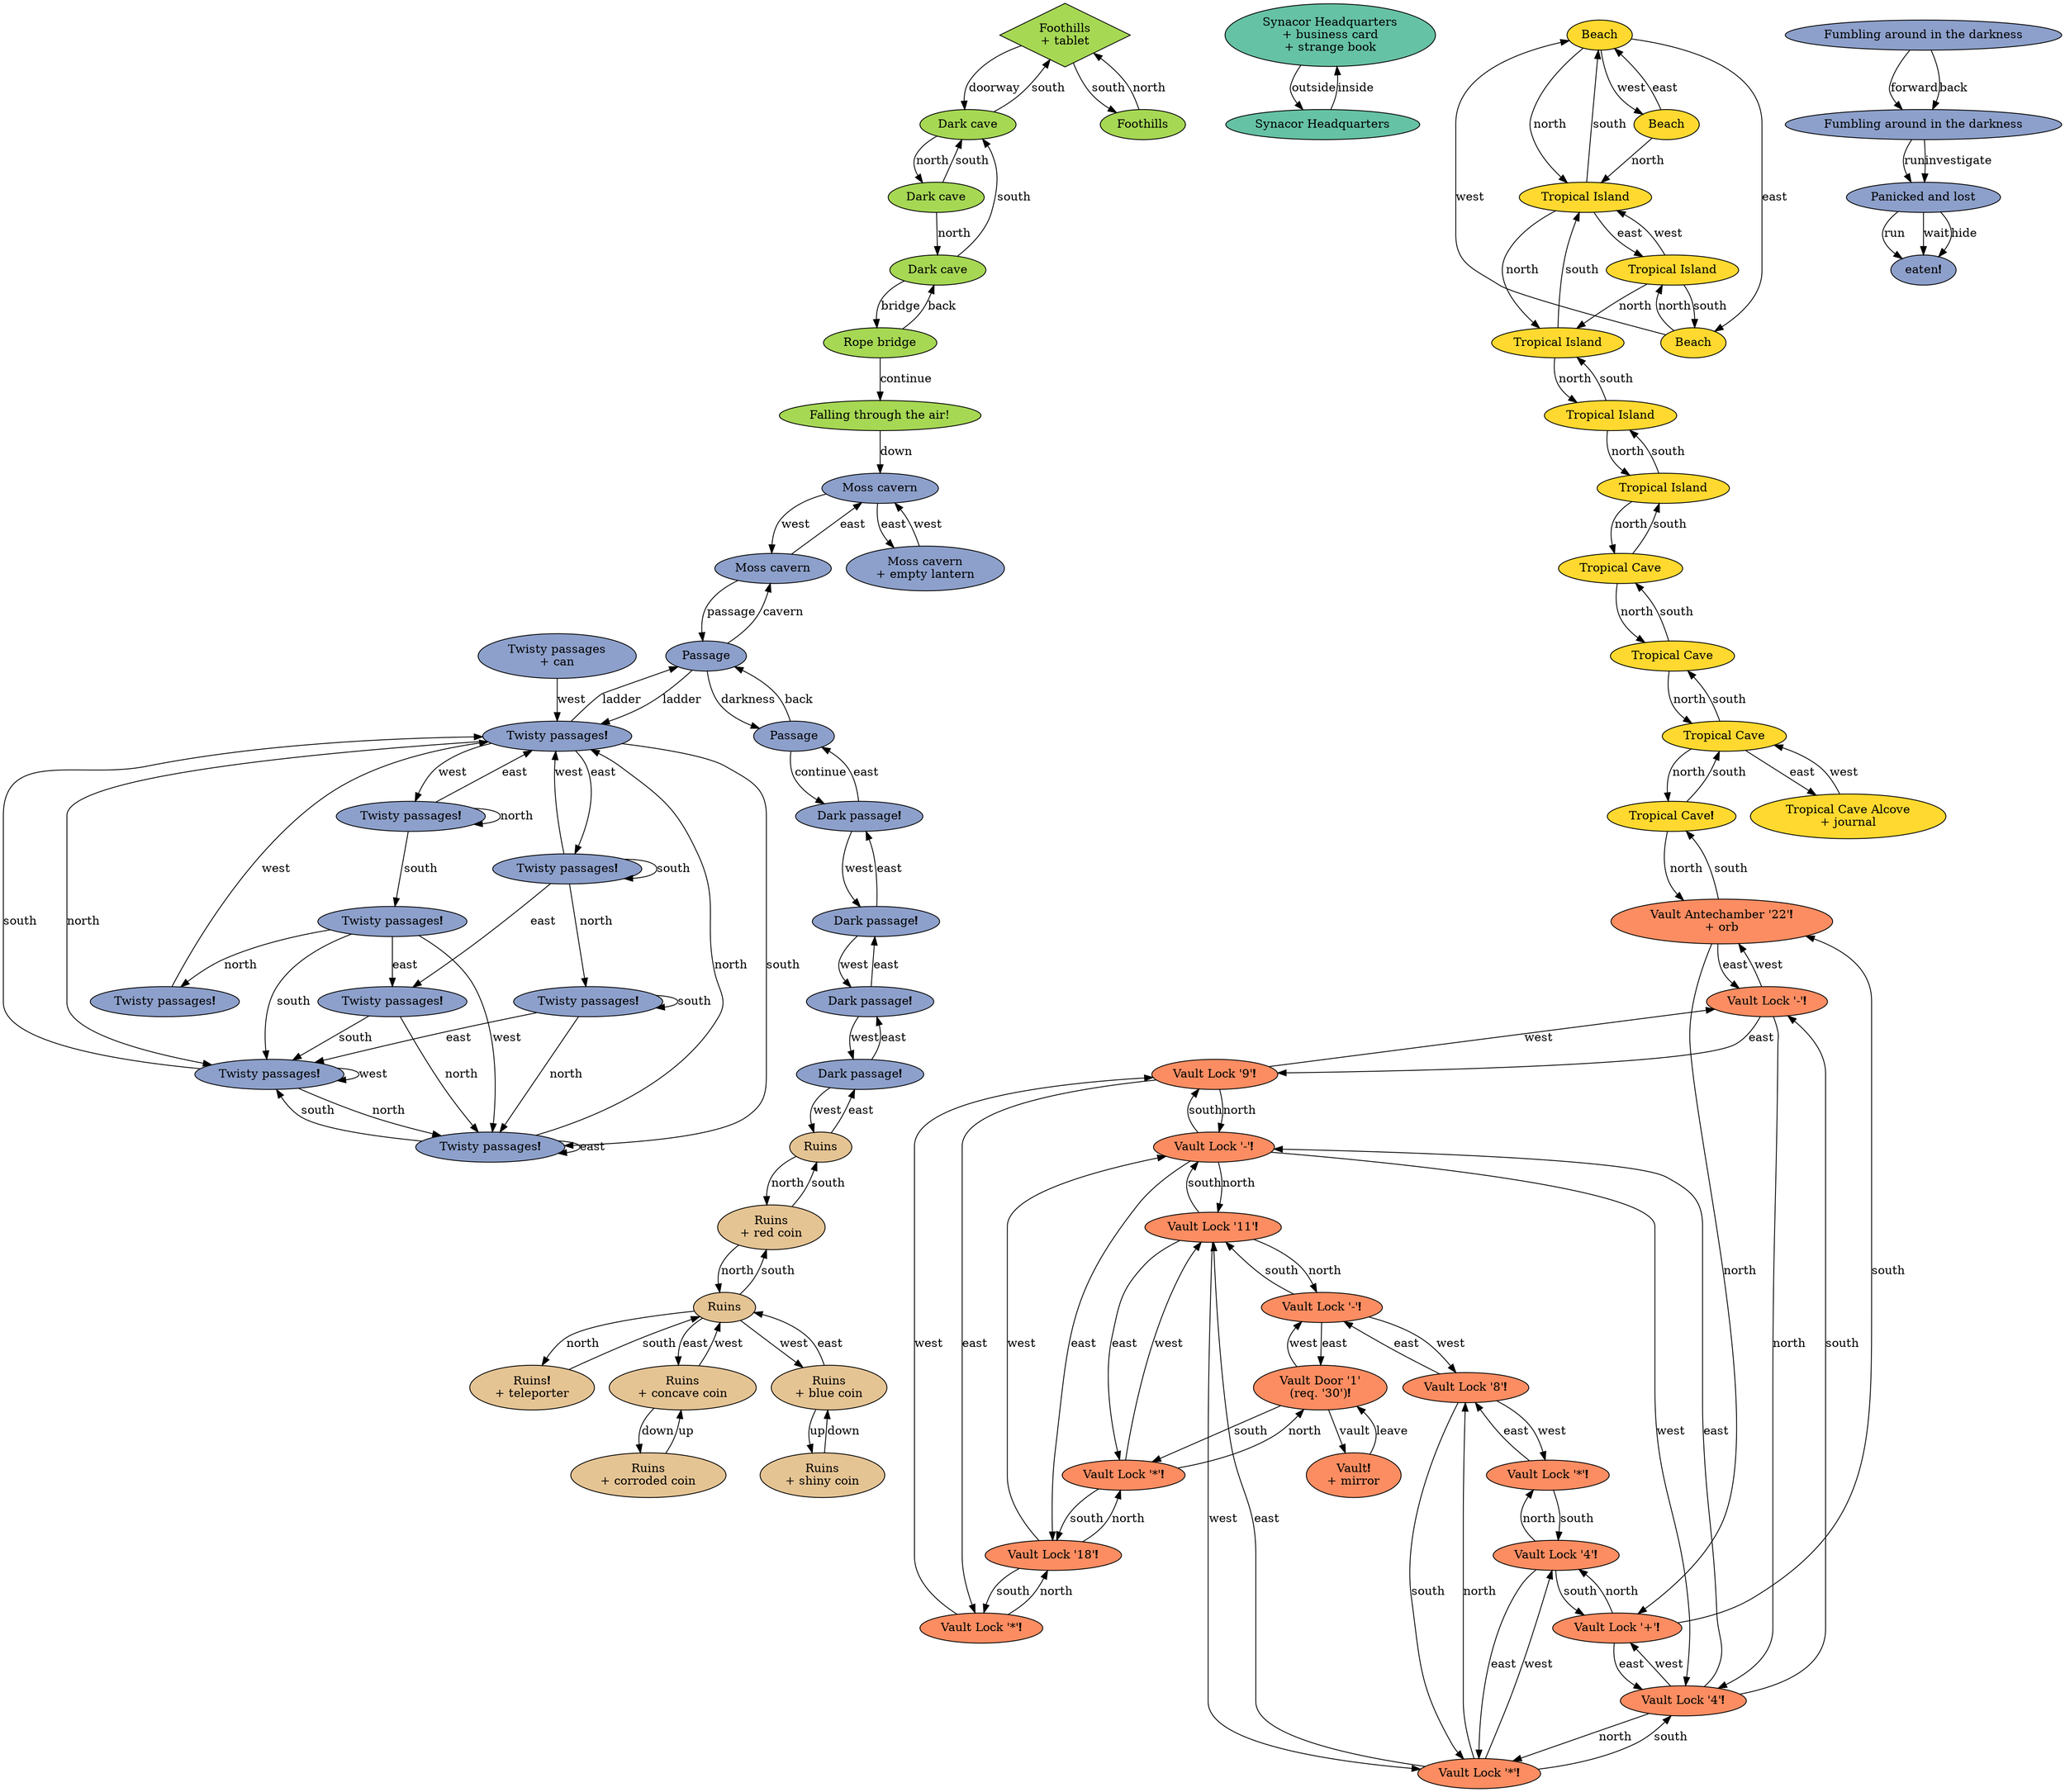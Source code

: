 digraph Synacor {
  node [colorscheme="set28" style="filled"]
  4634 [fillcolor="5" label="Foothills\n+ tablet" shape="diamond"]
  4634 -> 4654 [label="doorway"]
  4634 -> 4644 [label="south"]
  4644 [fillcolor="5" label="Foothills" shape="ellipse"]
  4644 -> 4634 [label="north"]
  4654 [fillcolor="5" label="Dark cave" shape="ellipse"]
  4654 -> 4664 [label="north"]
  4654 -> 4634 [label="south"]
  4664 [fillcolor="5" label="Dark cave" shape="ellipse"]
  4664 -> 4674 [label="north"]
  4664 -> 4654 [label="south"]
  4674 [fillcolor="5" label="Dark cave" shape="ellipse"]
  4674 -> 4684 [label="bridge"]
  4674 -> 4654 [label="south"]
  4684 [fillcolor="5" label="Rope bridge" shape="ellipse"]
  4684 -> 4694 [label="continue"]
  4684 -> 4674 [label="back"]
  4694 [fillcolor="5" label="Falling through the air!" shape="ellipse"]
  4694 -> 4704 [label="down"]
  4704 [fillcolor="3" label="Moss cavern" shape="ellipse"]
  4704 -> 4724 [label="west"]
  4704 -> 4714 [label="east"]
  4714 [fillcolor="3" label="Moss cavern\n+ empty lantern" shape="ellipse"]
  4714 -> 4704 [label="west"]
  4724 [fillcolor="3" label="Moss cavern" shape="ellipse"]
  4724 -> 4704 [label="east"]
  4724 -> 4734 [label="passage"]
  4734 [fillcolor="3" label="Passage" shape="ellipse"]
  4734 -> 4724 [label="cavern"]
  4734 -> 4754 [label="ladder"]
  4734 -> 4744 [label="darkness"]
  4744 [fillcolor="3" label="Passage" shape="ellipse"]
  4744 -> 4854 [label="continue"]
  4744 -> 4734 [label="back"]
  4754 [fillcolor="3" label="Twisty passages❗️" shape="ellipse"]
  4754 -> 4734 [label="ladder"]
  4754 -> 4764 [label="north"]
  4754 -> 4774 [label="south"]
  4754 -> 4784 [label="east"]
  4754 -> 4794 [label="west"]
  4764 [fillcolor="3" label="Twisty passages❗️" shape="ellipse"]
  4764 -> 4774 [label="north"]
  4764 -> 4754 [label="south"]
  4764 -> 4764 [label="west"]
  4774 [fillcolor="3" label="Twisty passages❗️" shape="ellipse"]
  4774 -> 4754 [label="north"]
  4774 -> 4764 [label="south"]
  4774 -> 4774 [label="east"]
  4784 [fillcolor="3" label="Twisty passages❗️" shape="ellipse"]
  4784 -> 4814 [label="north"]
  4784 -> 4784 [label="south"]
  4784 -> 4754 [label="west"]
  4784 -> 4844 [label="east"]
  4794 [fillcolor="3" label="Twisty passages❗️" shape="ellipse"]
  4794 -> 4794 [label="north"]
  4794 -> 4804 [label="south"]
  4794 -> 4754 [label="east"]
  4804 [fillcolor="3" label="Twisty passages❗️" shape="ellipse"]
  4804 -> 4824 [label="north"]
  4804 -> 4764 [label="south"]
  4804 -> 4774 [label="west"]
  4804 -> 4844 [label="east"]
  4814 [fillcolor="3" label="Twisty passages❗️" shape="ellipse"]
  4814 -> 4774 [label="north"]
  4814 -> 4764 [label="east"]
  4814 -> 4814 [label="south"]
  4824 [fillcolor="3" label="Twisty passages❗️" shape="ellipse"]
  4824 -> 4754 [label="west"]
  4834 [fillcolor="3" label="Twisty passages\n+ can" shape="ellipse"]
  4834 -> 4754 [label="west"]
  4844 [fillcolor="3" label="Twisty passages❗️" shape="ellipse"]
  4844 -> 4774 [label="north"]
  4844 -> 4764 [label="south"]
  4854 [fillcolor="3" label="Dark passage❗️" shape="ellipse"]
  4854 -> 4864 [label="west"]
  4854 -> 4744 [label="east"]
  4864 [fillcolor="3" label="Dark passage❗️" shape="ellipse"]
  4864 -> 4854 [label="east"]
  4864 -> 4874 [label="west"]
  4874 [fillcolor="3" label="Dark passage❗️" shape="ellipse"]
  4874 -> 4864 [label="east"]
  4874 -> 4884 [label="west"]
  4884 [fillcolor="3" label="Dark passage❗️" shape="ellipse"]
  4884 -> 4874 [label="east"]
  4884 -> 4894 [label="west"]
  4894 [fillcolor="7" label="Ruins" shape="ellipse"]
  4894 -> 4884 [label="east"]
  4894 -> 4904 [label="north"]
  4904 [fillcolor="7" label="Ruins\n+ red coin" shape="ellipse"]
  4904 -> 4914 [label="north"]
  4904 -> 4894 [label="south"]
  4914 [fillcolor="7" label="Ruins" shape="ellipse"]
  4914 -> 4926 [label="north"]
  4914 -> 4904 [label="south"]
  4914 -> 4936 [label="east"]
  4914 -> 4956 [label="west"]
  4926 [fillcolor="7" label="Ruins❗️\n+ teleporter" shape="ellipse"]
  4926 -> 4914 [label="south"]
  4936 [fillcolor="7" label="Ruins\n+ concave coin" shape="ellipse"]
  4936 -> 4946 [label="down"]
  4936 -> 4914 [label="west"]
  4946 [fillcolor="7" label="Ruins\n+ corroded coin" shape="ellipse"]
  4946 -> 4936 [label="up"]
  4956 [fillcolor="7" label="Ruins\n+ blue coin" shape="ellipse"]
  4956 -> 4966 [label="up"]
  4956 -> 4914 [label="east"]
  4966 [fillcolor="7" label="Ruins\n+ shiny coin" shape="ellipse"]
  4966 -> 4956 [label="down"]
  4976 [fillcolor="1" label="Synacor Headquarters\n+ business card\n+ strange book" shape="ellipse"]
  4976 -> 4986 [label="outside"]
  4986 [fillcolor="1" label="Synacor Headquarters" shape="ellipse"]
  4986 -> 4976 [label="inside"]
  4996 [fillcolor="6" label="Beach" shape="ellipse"]
  4996 -> 5006 [label="west"]
  4996 -> 5016 [label="east"]
  4996 -> 5026 [label="north"]
  5006 [fillcolor="6" label="Beach" shape="ellipse"]
  5006 -> 4996 [label="east"]
  5006 -> 5026 [label="north"]
  5016 [fillcolor="6" label="Beach" shape="ellipse"]
  5016 -> 4996 [label="west"]
  5016 -> 5036 [label="north"]
  5026 [fillcolor="6" label="Tropical Island" shape="ellipse"]
  5026 -> 5046 [label="north"]
  5026 -> 4996 [label="south"]
  5026 -> 5036 [label="east"]
  5036 [fillcolor="6" label="Tropical Island" shape="ellipse"]
  5036 -> 5046 [label="north"]
  5036 -> 5016 [label="south"]
  5036 -> 5026 [label="west"]
  5046 [fillcolor="6" label="Tropical Island" shape="ellipse"]
  5046 -> 5056 [label="north"]
  5046 -> 5026 [label="south"]
  5056 [fillcolor="6" label="Tropical Island" shape="ellipse"]
  5056 -> 5066 [label="north"]
  5056 -> 5046 [label="south"]
  5066 [fillcolor="6" label="Tropical Island" shape="ellipse"]
  5066 -> 5076 [label="north"]
  5066 -> 5056 [label="south"]
  5076 [fillcolor="6" label="Tropical Cave" shape="ellipse"]
  5076 -> 5086 [label="north"]
  5076 -> 5066 [label="south"]
  5086 [fillcolor="6" label="Tropical Cave" shape="ellipse"]
  5086 -> 5096 [label="north"]
  5086 -> 5076 [label="south"]
  5096 [fillcolor="6" label="Tropical Cave" shape="ellipse"]
  5096 -> 5116 [label="north"]
  5096 -> 5086 [label="south"]
  5096 -> 5106 [label="east"]
  5106 [fillcolor="6" label="Tropical Cave Alcove\n+ journal" shape="ellipse"]
  5106 -> 5096 [label="west"]
  5116 [fillcolor="6" label="Tropical Cave❗️" shape="ellipse"]
  5116 -> 5246 [label="north"]
  5116 -> 5096 [label="south"]
  5126 [fillcolor="2" label="Vault Lock '*'❗️" shape="ellipse"]
  5126 -> 5136 [label="east"]
  5126 -> 5166 [label="south"]
  5136 [fillcolor="2" label="Vault Lock '8'❗️" shape="ellipse"]
  5136 -> 5146 [label="east"]
  5136 -> 5176 [label="south"]
  5136 -> 5126 [label="west"]
  5146 [fillcolor="2" label="Vault Lock '-'❗️" shape="ellipse"]
  5146 -> 5156 [label="east"]
  5146 -> 5186 [label="south"]
  5146 -> 5136 [label="west"]
  5156 [fillcolor="2" label="Vault Door '1'\n(req. '30')❗️" shape="ellipse"]
  5156 -> 5196 [label="south"]
  5156 -> 5146 [label="west"]
  5156 -> 5286 [label="vault"]
  5166 [fillcolor="2" label="Vault Lock '4'❗️" shape="ellipse"]
  5166 -> 5126 [label="north"]
  5166 -> 5176 [label="east"]
  5166 -> 5206 [label="south"]
  5176 [fillcolor="2" label="Vault Lock '*'❗️" shape="ellipse"]
  5176 -> 5136 [label="north"]
  5176 -> 5186 [label="east"]
  5176 -> 5216 [label="south"]
  5176 -> 5166 [label="west"]
  5186 [fillcolor="2" label="Vault Lock '11'❗️" shape="ellipse"]
  5186 -> 5146 [label="north"]
  5186 -> 5196 [label="east"]
  5186 -> 5226 [label="south"]
  5186 -> 5176 [label="west"]
  5196 [fillcolor="2" label="Vault Lock '*'❗️" shape="ellipse"]
  5196 -> 5156 [label="north"]
  5196 -> 5236 [label="south"]
  5196 -> 5186 [label="west"]
  5206 [fillcolor="2" label="Vault Lock '+'❗️" shape="ellipse"]
  5206 -> 5166 [label="north"]
  5206 -> 5216 [label="east"]
  5206 -> 5246 [label="south"]
  5216 [fillcolor="2" label="Vault Lock '4'❗️" shape="ellipse"]
  5216 -> 5176 [label="north"]
  5216 -> 5226 [label="east"]
  5216 -> 5256 [label="south"]
  5216 -> 5206 [label="west"]
  5226 [fillcolor="2" label="Vault Lock '-'❗️" shape="ellipse"]
  5226 -> 5186 [label="north"]
  5226 -> 5236 [label="east"]
  5226 -> 5266 [label="south"]
  5226 -> 5216 [label="west"]
  5236 [fillcolor="2" label="Vault Lock '18'❗️" shape="ellipse"]
  5236 -> 5196 [label="north"]
  5236 -> 5276 [label="south"]
  5236 -> 5226 [label="west"]
  5246 [fillcolor="2" label="Vault Antechamber '22'❗️\n+ orb" shape="ellipse"]
  5246 -> 5206 [label="north"]
  5246 -> 5256 [label="east"]
  5246 -> 5116 [label="south"]
  5256 [fillcolor="2" label="Vault Lock '-'❗️" shape="ellipse"]
  5256 -> 5216 [label="north"]
  5256 -> 5266 [label="east"]
  5256 -> 5246 [label="west"]
  5266 [fillcolor="2" label="Vault Lock '9'❗️" shape="ellipse"]
  5266 -> 5226 [label="north"]
  5266 -> 5276 [label="east"]
  5266 -> 5256 [label="west"]
  5276 [fillcolor="2" label="Vault Lock '*'❗️" shape="ellipse"]
  5276 -> 5236 [label="north"]
  5276 -> 5266 [label="west"]
  5286 [fillcolor="2" label="Vault❗️\n+ mirror" shape="ellipse"]
  5286 -> 5156 [label="leave"]
  5296 [fillcolor="3" label="Fumbling around in the darkness" shape="ellipse"]
  5296 -> 5306 [label="forward"]
  5296 -> 5306 [label="back"]
  5306 [fillcolor="3" label="Fumbling around in the darkness" shape="ellipse"]
  5306 -> 5316 [label="run"]
  5306 -> 5316 [label="investigate"]
  5316 [fillcolor="3" label="Panicked and lost" shape="ellipse"]
  5316 -> 5326 [label="run"]
  5316 -> 5326 [label="wait"]
  5316 -> 5326 [label="hide"]
  5326 [fillcolor="3" label="eaten❗️" shape="ellipse"]
}
